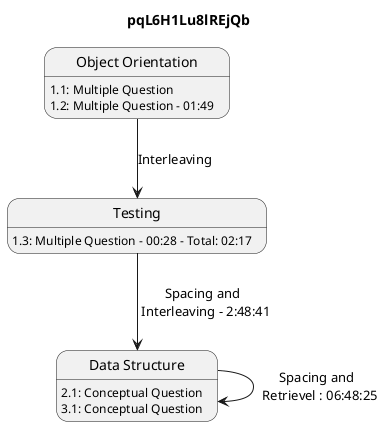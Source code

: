 @startuml

ObjectOrientation : 1.1: Multiple Question
ObjectOrientation : 1.2: Multiple Question - 01:49
ObjectOrientation --> Testing : Interleaving
Testing --> DS : Spacing and \n Interleaving - 2:48:41
Testing : 1.3: Multiple Question - 00:28 - Total: 02:17
DS : 2.1: Conceptual Question
DS --> DS : Spacing and \n Retrievel : 06:48:25
DS : 3.1: Conceptual Question

state "Object Orientation" as ObjectOrientation
state "Testing" as Testing
state "Data Structure" as DS


title pqL6H1Lu8lREjQb

@enduml
